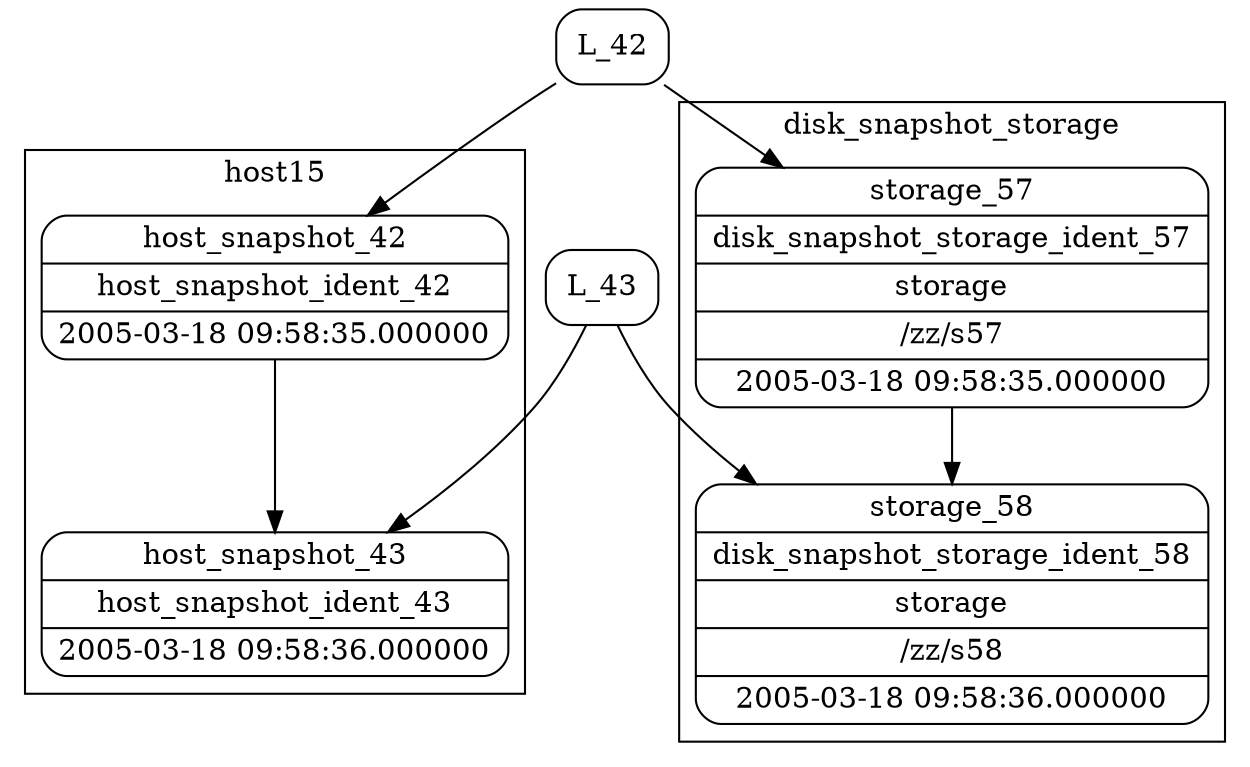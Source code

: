 digraph structs{
rankdir=TB
node[shape=record]
subgraph cluster_host15{
        label = "host15"
        node[shape=record]
        Host_snapshot_42 [label="{<f0> host_snapshot_42|<f1> host_snapshot_ident_42|<f2> 2005-03-18 09:58:35.000000}" shape=Mrecord];
Host_snapshot_43 [label="{<f0> host_snapshot_43|<f1> host_snapshot_ident_43|<f2> 2005-03-18 09:58:36.000000}" shape=Mrecord];
Host_snapshot_42->Host_snapshot_43;
}
subgraph cluster_storage{
            label = "disk_snapshot_storage"
            node[shape=record]
            Storage_57 [label="{<f0> storage_57|<f1> disk_snapshot_storage_ident_57|<f2> storage|<f3> /zz/s57|<f4> 2005-03-18 09:58:35.000000}" shape=Mrecord];
Storage_58 [label="{<f0> storage_58|<f1> disk_snapshot_storage_ident_58|<f2> storage|<f3> /zz/s58|<f4> 2005-03-18 09:58:36.000000}" shape=Mrecord];
Storage_57 -> Storage_58;}
Locator_42 [label="<f0> L_42" shape=Mrecord];
Locator_43 [label="<f0> L_43" shape=Mrecord];
Locator_42 -> Host_snapshot_42;
Locator_43 -> Host_snapshot_43;
Locator_42 -> Storage_57;
Locator_43 -> Storage_58;
}
